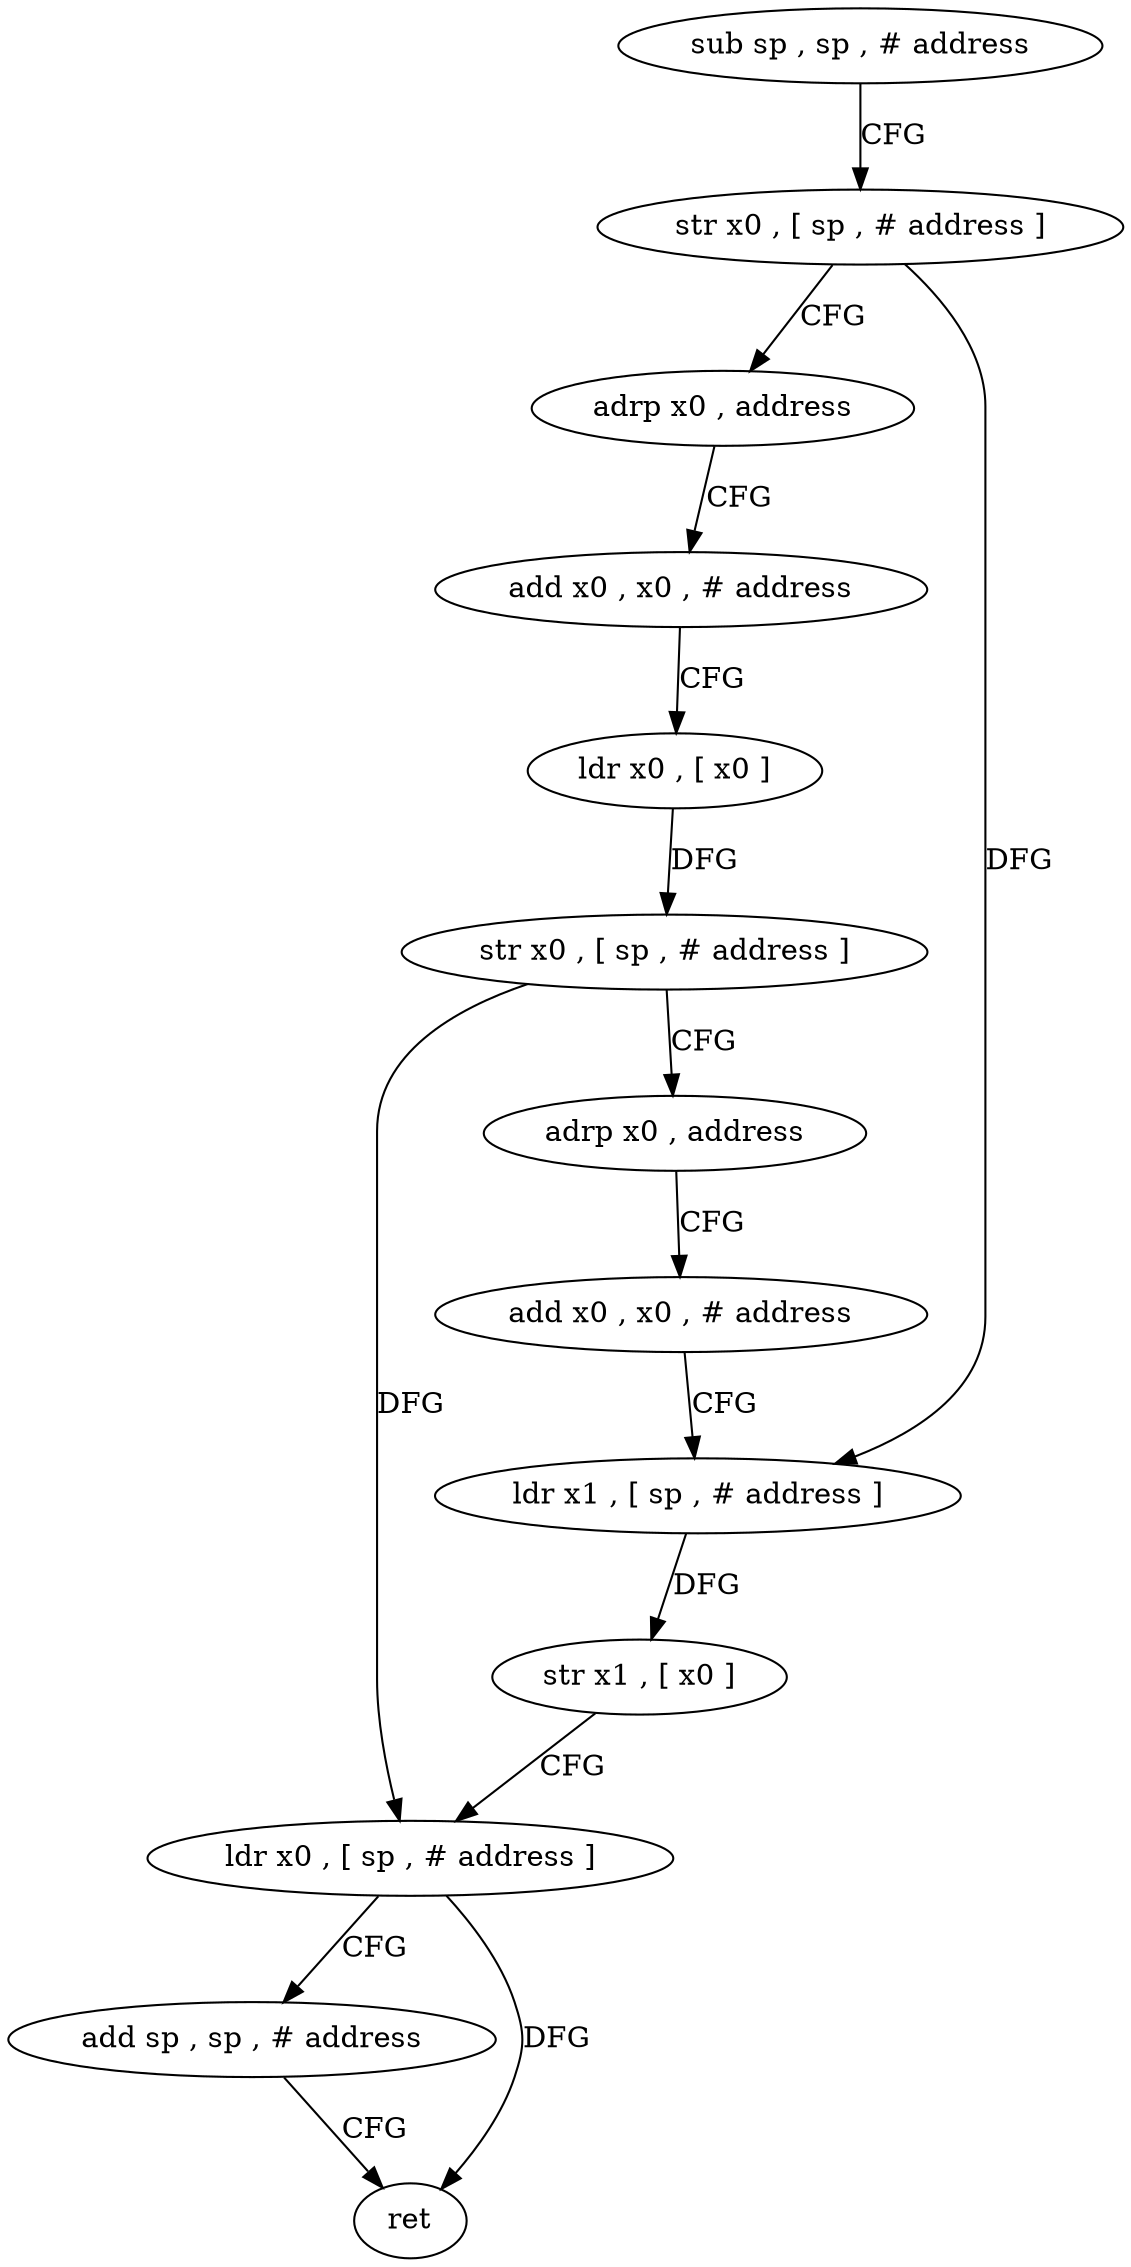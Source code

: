 digraph "func" {
"4403272" [label = "sub sp , sp , # address" ]
"4403276" [label = "str x0 , [ sp , # address ]" ]
"4403280" [label = "adrp x0 , address" ]
"4403284" [label = "add x0 , x0 , # address" ]
"4403288" [label = "ldr x0 , [ x0 ]" ]
"4403292" [label = "str x0 , [ sp , # address ]" ]
"4403296" [label = "adrp x0 , address" ]
"4403300" [label = "add x0 , x0 , # address" ]
"4403304" [label = "ldr x1 , [ sp , # address ]" ]
"4403308" [label = "str x1 , [ x0 ]" ]
"4403312" [label = "ldr x0 , [ sp , # address ]" ]
"4403316" [label = "add sp , sp , # address" ]
"4403320" [label = "ret" ]
"4403272" -> "4403276" [ label = "CFG" ]
"4403276" -> "4403280" [ label = "CFG" ]
"4403276" -> "4403304" [ label = "DFG" ]
"4403280" -> "4403284" [ label = "CFG" ]
"4403284" -> "4403288" [ label = "CFG" ]
"4403288" -> "4403292" [ label = "DFG" ]
"4403292" -> "4403296" [ label = "CFG" ]
"4403292" -> "4403312" [ label = "DFG" ]
"4403296" -> "4403300" [ label = "CFG" ]
"4403300" -> "4403304" [ label = "CFG" ]
"4403304" -> "4403308" [ label = "DFG" ]
"4403308" -> "4403312" [ label = "CFG" ]
"4403312" -> "4403316" [ label = "CFG" ]
"4403312" -> "4403320" [ label = "DFG" ]
"4403316" -> "4403320" [ label = "CFG" ]
}
